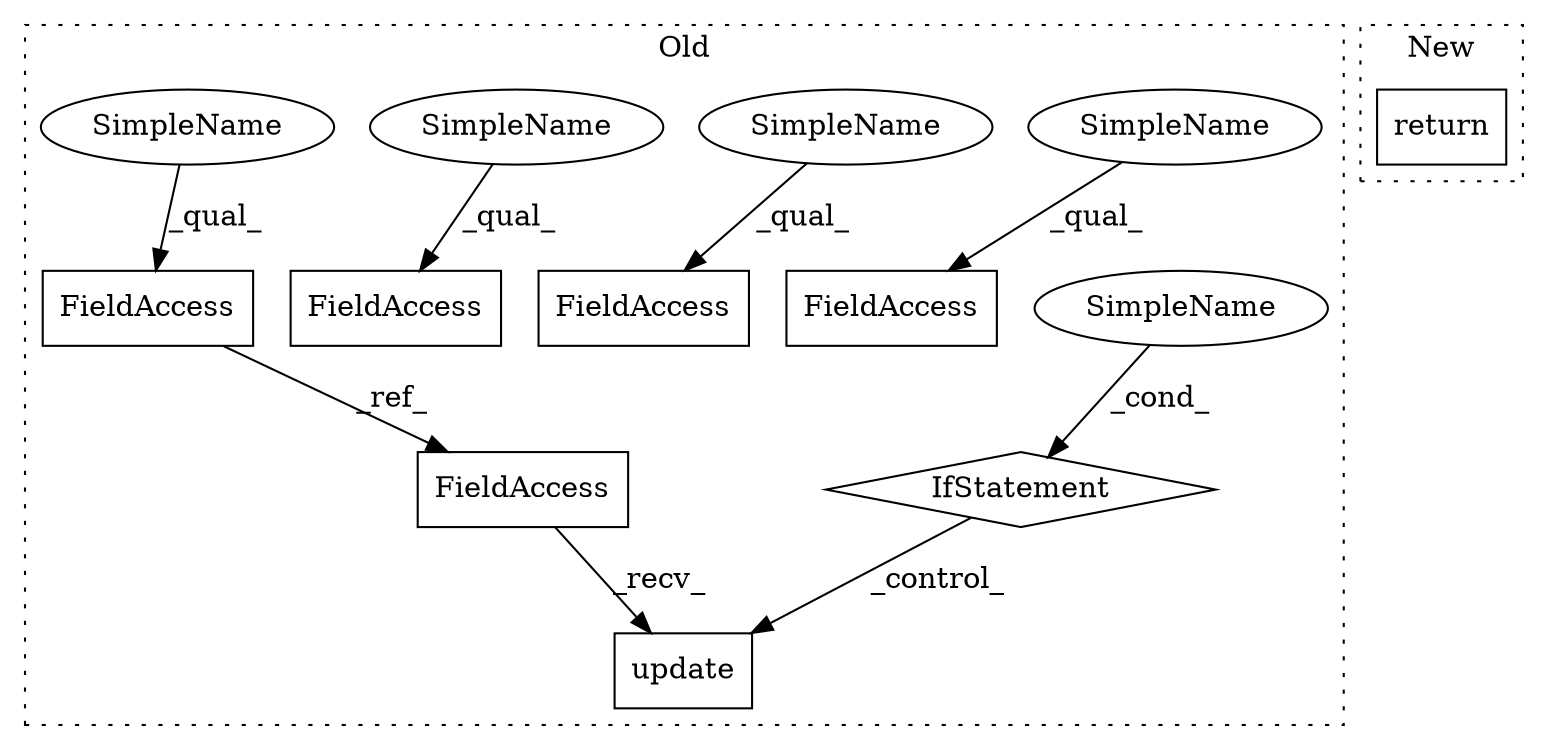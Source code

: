 digraph G {
subgraph cluster0 {
1 [label="update" a="32" s="2979,3030" l="7,1" shape="box"];
3 [label="IfStatement" a="25" s="2923,2952" l="12,2" shape="diamond"];
4 [label="SimpleName" a="42" s="" l="" shape="ellipse"];
5 [label="FieldAccess" a="22" s="2402" l="12" shape="box"];
6 [label="FieldAccess" a="22" s="2469" l="11" shape="box"];
7 [label="FieldAccess" a="22" s="3335" l="11" shape="box"];
8 [label="FieldAccess" a="22" s="3510" l="11" shape="box"];
9 [label="SimpleName" a="42" s="3510" l="4" shape="ellipse"];
10 [label="SimpleName" a="42" s="3335" l="4" shape="ellipse"];
11 [label="SimpleName" a="42" s="2469" l="4" shape="ellipse"];
12 [label="SimpleName" a="42" s="2402" l="4" shape="ellipse"];
13 [label="FieldAccess" a="22" s="2966" l="12" shape="box"];
label = "Old";
style="dotted";
}
subgraph cluster1 {
2 [label="return" a="41" s="2966" l="7" shape="box"];
label = "New";
style="dotted";
}
3 -> 1 [label="_control_"];
4 -> 3 [label="_cond_"];
5 -> 13 [label="_ref_"];
9 -> 8 [label="_qual_"];
10 -> 7 [label="_qual_"];
11 -> 6 [label="_qual_"];
12 -> 5 [label="_qual_"];
13 -> 1 [label="_recv_"];
}